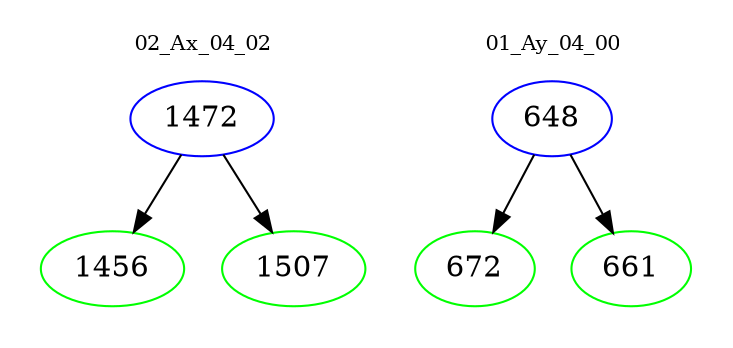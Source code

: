 digraph{
subgraph cluster_0 {
color = white
label = "02_Ax_04_02";
fontsize=10;
T0_1472 [label="1472", color="blue"]
T0_1472 -> T0_1456 [color="black"]
T0_1456 [label="1456", color="green"]
T0_1472 -> T0_1507 [color="black"]
T0_1507 [label="1507", color="green"]
}
subgraph cluster_1 {
color = white
label = "01_Ay_04_00";
fontsize=10;
T1_648 [label="648", color="blue"]
T1_648 -> T1_672 [color="black"]
T1_672 [label="672", color="green"]
T1_648 -> T1_661 [color="black"]
T1_661 [label="661", color="green"]
}
}
